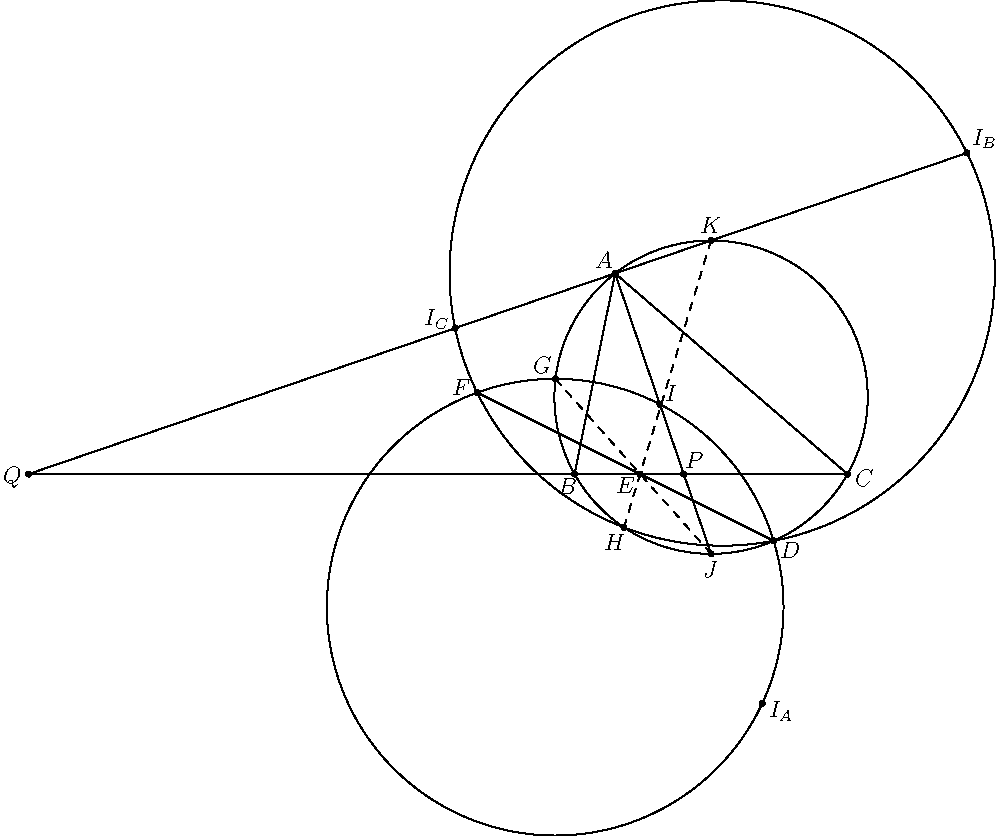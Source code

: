 import graph;
import math;
real markscalefactor=0.03;

pair origin;
origin=(0,0);

// The point r of the way along path p with respect to arc length, where r is a real value between 0 and 1 inclusive:
pair waypoint(path p, real r)
{ 
	return point(p,reltime(p,r));
}

// The midpoint of path p:
pair midpoint(path p){ return waypoint(p,.5);}

// The foot of the perpendicular from P to line AB:
pair foot(pair P,pair A, pair B)
{ 
	real s; 
	s=dot(P-A,unit(B-A)); 
	return (scale(s)*unit(B-A)+A);
}

// The point on the angle bisector of <ABC that is a unit distance from B.
// If only two points A and B are specified, the function returns a point
// on the perpendicular bisector of AB, a unit distance from the segment. 
pair bisectorpoint(pair A ... pair[] BC)
{
	pair P,B,C,M; 
	if (BC.length==1) 
	{  
		B=BC[0];  
		M=midpoint(A--B);  
		P=unit(rotate(90,M)*A-M)+M; 
	} 
	else if (BC.length==2) 
	{  
		B=BC[0];  
		C=BC[1];  
		P=unit(midpoint((unit(A-B)+B)--(unit(C-B)+B))-B)+B; 
	} 
	return P;
}

///////////////////////////////////////////
// CIRCLES
///////////////////////////////////////////

// CIRCUMCIRCLE: //

// The circumcenter of triangle ABC:
pair circumcenter(pair A=(0,0), pair B=(0,0), pair C=(0,0))
{ 
	pair M,N,P,Q; 
	M=midpoint(A--B); 
	N=midpoint(B--C); 
	P=rotate(90,M)*A; 
	Q=rotate(90,N)*B; 
	return extension(M,P,N,Q);
}

// The circumradius of triangle ABC:
real circumradius(pair A,pair B,pair C)
{ 
	return abs(circumcenter(A,B,C)-A);
}

// The circumcircle of triangle ABC:
guide circumcircle(pair A=(0,0), pair B=(0,0), pair C=(0,0))
{ 
	return Circle(circumcenter(A,B,C),circumradius(A,B,C));
}

// INCIRCLE: //

// The incenter of triangle ABC:
pair incenter(pair A=(0,0), pair B=(0,0), pair C=(0,0))
{ 
	pair P,Q; 
	P=rotate((angle(C-A)-angle(B-A))*90/pi,A)*B; 
	Q=rotate((angle(A-B)-angle(C-B))*90/pi,B)*C; 
	return extension(A,P,B,Q);
}

// The inradius of triangle ABC:
real inradius(pair A,pair B,pair C)
{ 
	real a,b,c,s; 
	a=abs(B-C); 
	b=abs(A-C); 
	c=abs(B-A); 
	s=(a+b+c)/2; 
	return sqrt(s*(s-a)*(s-b)*(s-c))/s;}

// The inscribed circle of triangle ABC:
guide incircle(pair A=(0,0), pair B=(0,0), pair C=(0,0))
{ 
	return Circle(incenter(A,B,C),inradius(A,B,C));
}

// The nth point of tangency from a point P to the circle with center O and radius r
// where n can be 1 or 2 - the points of tangency are labeled in counterclockwise order around the circle.
// If P is inside the circle, the center of the circle is returned rather than an error.
pair tangent(pair P, pair O, real r, int n=1)
{  
	real d,R;  
	pair X,T;  
	d=abs(P-O);  
	if (d<r) return O;  
	R=sqrt(d^2-r^2);  
	X=intersectionpoint(circle(O,r),O--P);  
	if (n==1)
	{    
		T=intersectionpoint(circle(P,R),Arc(O,r,degrees(X-O),degrees(X-O)+180));    
	}  
	else if (n==2)
	{    
		T=intersectionpoint(circle(P,R),Arc(O,r,degrees(X-O)+180,degrees(X-O)+360));    
	}  
	else {T=O;}  
	return T;
}

// Returns true if ABCD is a cyclic quadrilateral
// Tests if the circumcenters of ABC and ABD are equal within 10^(-5) 
bool cyclic(pair A, pair B, pair C, pair D) 
{ 
	if (abs(circumcenter(A,B,C).x-circumcenter(A,B,D).x)<1/10^(5) && abs(circumcenter(A,B,C).y-circumcenter(A,B,D).y)<1/10^(5)) return true;
    else return false; 
}

///////////////////////////////////////////
// COLLINEARITY AND CONCURRENCY
///////////////////////////////////////////

// Returns true if the lines AB, CD, EF are concurrent 
// within 10^(-5) (to avoid approximation errors),
// or if AB, CD, EF are mutually parallel, intersecting at infinity.
bool concurrent(pair A, pair B, pair C, pair D, pair E, pair F)
{ 
	if ( abs(extension(A,B,C,D).x-extension(C,D,E,F).x)<1/10^(5) &&       
		 abs(extension(A,B,C,D).y-extension(C,D,E,F).y)<1/10^(5) ||     
		 (extension(A,B,C,D)==(infinity,infinity) && 
		 (infinity,infinity)==extension(C,D,E,F))) 
	return true; 
	else return false;
}

// Returns true if points A, B, and C are collinear.
bool collinear(pair A, pair B, pair C)
{ 
	if (A==B || B==C || A==C || abs(unit(B-A)-unit(C-A))<1/10^5 || abs(unit(B-A)+unit(C-A))<1/10^5)  
	return true; 
	else return false;
}

///////////////////////////////////////////
// TRIANGLES AND ASSOCIATED POINTS
///////////////////////////////////////////

// The centroid of triangle ABC:
pair centroid(pair A, pair B, pair C)
{ 
	return (A+B+C)/3;
}

// The orthocenter of triangle ABC:
pair orthocenter(pair A, pair B, pair C)
{ 
return extension(A,foot(A,B,C),B,foot(B,A,C));
}

///////////////////////////////////////////
// TICKMARKS AND ANGLE MARKS
///////////////////////////////////////////

// Returns a right angle mark at B given a right angle ABC
// The optional argument s specifies the side length of the mark in ps points:

path rightanglemark(pair A, pair B, pair C, real s=8)
{ 
	pair P,Q,R; 
	P=s*markscalefactor*unit(A-B)+B; 
	R=s*markscalefactor*unit(C-B)+B; 
	Q=P+R-B; 
	return P--Q--R;
}

// Returns an angle mark on angle ABC consisting of several arcs centered at B.
// The optional arguments t, s[] specify the radius of the arcs in increasing order:
path anglemark(pair A, pair B, pair C, real t=8 ... real[] s)
{ 
	pair M,N,P[],Q[]; 
	path mark; 
	int n=s.length;
	M=t*markscalefactor*unit(A-B)+B; 
	N=t*markscalefactor*unit(C-B)+B; 
	for (int i=0; i<n; ++i)  
	{  
		P[i]=s[i]*markscalefactor*unit(A-B)+B;  
		Q[i]=s[i]*markscalefactor*unit(C-B)+B; 
	} 
	mark=arc(B,M,N); 
	for (int i=0; i<n; ++i) 
	{  
		if (i%2==0)  
		{   
			mark=mark--reverse(arc(B,P[i],Q[i]));  
		}  
		else  
		{   
			mark=mark--arc(B,P[i],Q[i]);   
		} 
	} 
	if (n%2==0 && n!=0) 
	mark=(mark--B--P[n-1]); 
	else if (n!=0) 
	mark=(mark--B--Q[n-1]); 
	else mark=(mark--B--cycle); 
	return mark;
}

// A picture marking a path g with n ticks spaced spacing apart, with length s in ps points
// such that the middle tick mark (or one of the two if n is even) is normal to g
// and located r of the way along path g:
picture pathticks(path g, int n=1, real r=.5, real spacing=6, real s=8, pen p=currentpen)
{ 
	picture pict; 
	pair A,B,C,direct; 
	real t,l=arclength(g), space=spacing*markscalefactor, halftick=s*markscalefactor/2, startpt; 
	if (n>0) 
	{  
		direct=unit(dir(g,arctime(g,r*l)));  
		startpt=r*l-(n-1)/2*space;  
		for (int i=0; i<n; ++i)  
		{  
			t=startpt+i*space;  
			B=point(g,arctime(g,t))+(0,1)*halftick*direct;  
			C=B+2*(0,-1)*halftick*direct;  
			draw(pict,B--C,p);  
		} 
	} 
	return pict;
}

 size(500); pair A,B,C,D,E,F,G,H,I,J,K,IA,IB,IC,P,Q; B=(0,0); C=(8,0); A=intersectionpoint(Circle(B,6),Circle(C,9)); I=incenter(A,B,C); path c=circumcircle(A,B,C); J=intersectionpoint(I--(4*I-3*A),c); IA=2*J-I; IB=2*intersectionpoint(I--(4*I-3*B),c)-I; IC=2*intersectionpoint(I--(4*I-3*C),c)-I; K=intersectionpoint(IB--IC,c); D=intersectionpoint(I--(I+(10,-12)),c); path c1=circumcircle(D,I,IA),c2=circumcircle(D,IB,IC); F=intersectionpoints(c1,c2)[1]; E=extension(B,C,D,F); G=intersectionpoint(c1,c); H=intersectionpoint(c2,c); P=extension(A,I,B,C); Q=extension(IB,IC,B,C); 

draw(A--B--C--A); //A--B--C--A
 draw(c);         //◯ABC
draw(A--J); 	//A--J
draw(circumcircle(D,I,IA)); //
 draw(circumcircle(D,IB,IC));
 draw(D--F);
 draw(B--Q--IB); 
draw(G--J,dashed);
draw(H--K,dashed);

dot("$A$",A,dir(A-circumcenter(A,B,C)));
dot("$B$",B,1/2*dir(B-dir(circumcenter(A,B,C))*dir(90)+dir(B-C)));
dot("$C$",C,dir(C-circumcenter(A,B,C))*dir(15)); 
dot("$D$",D,dir(dir(90)*dir(circumcenter(D,I,IA)-D)+dir(90)*dir(D-circumcenter(D,IB,IC)))); 
dot("$E$",E,dir(dir(H-K)+dir(B-C))); 
dot("$F$",F,dir(dir(90)*dir(F-circumcenter(D,I,IA))+dir(90)*dir(circumcenter(D,IB,IC)-F))); 
dot("$G$",G,dir(dir(90)*dir(G-circumcenter(D,I,IA))+dir(90)*dir(circumcenter(A,B,C)-G))); 
dot("$H$",H,dir(dir(90)*dir(circumcenter(D,IB,IC)-H)+dir(90)*dir(H-circumcenter(A,B,C)))); 
dot("$I$",I,dir(dir(90)*dir(circumcenter(D,I,IA)-I)+dir(A-I))); dot("$J$",J,dir(J-circumcenter(A,B,C))); 
dot("$K$",K,dir(K-circumcenter(A,B,C))); dot("$I_A$",IA,dir(IA-circumcenter(D,I,IA))); 
dot("$I_B$",IB,dir(dir(IB-IC)+dir(IB-IA))); dot("$I_C$",IC,dir(dir(90)*dir(circumcenter(D,IB,IC)-IC)+dir(IC-IB))); 
dot("$P$",P,dir(dir(A-I)+dir(C-B))); dot("$Q$",Q,dir(dir(IC-IB)+dir(B-C))); 
